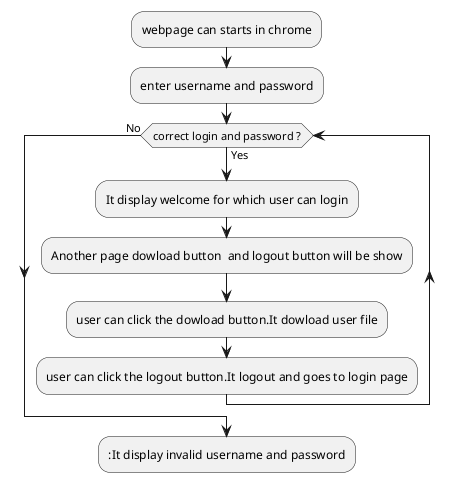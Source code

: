 @startuml loginform
:webpage can starts in chrome;
:enter username and password;
while (correct login and password ?) is (Yes)
  :It display welcome for which user can login;
  :Another page dowload button  and logout button will be show;
  :user can click the dowload button.It dowload user file;
  :user can click the logout button.It logout and goes to login page;
endwhile (No)
::It display invalid username and password;
@enduml